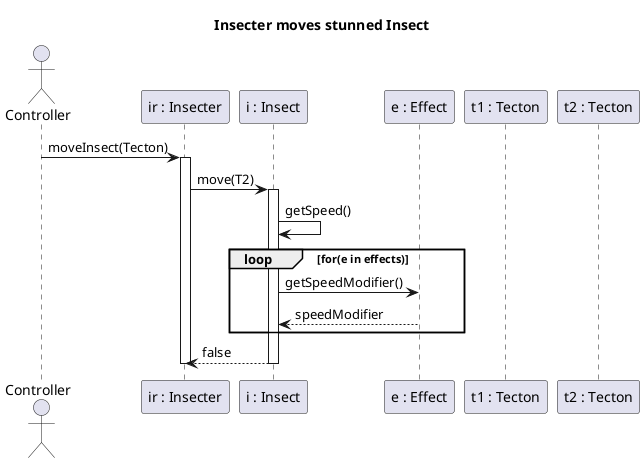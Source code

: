@startuml moveStunnedInsect
title Insecter moves stunned Insect

actor Controller
participant "ir : Insecter" as IR
participant "i : Insect" as I
participant "e : Effect" as E
participant "t1 : Tecton" as T1
participant "t2 : Tecton" as T2

Controller -> IR: moveInsect(Tecton)
activate IR
IR -> I: move(T2)
activate I

I -> I : getSpeed()

loop for(e in effects)
    I -> E : getSpeedModifier()
    I <-- E : speedModifier
end
I --> IR: false

deactivate I

'Controller <-- IR
deactivate IR
deactivate IR
@enduml